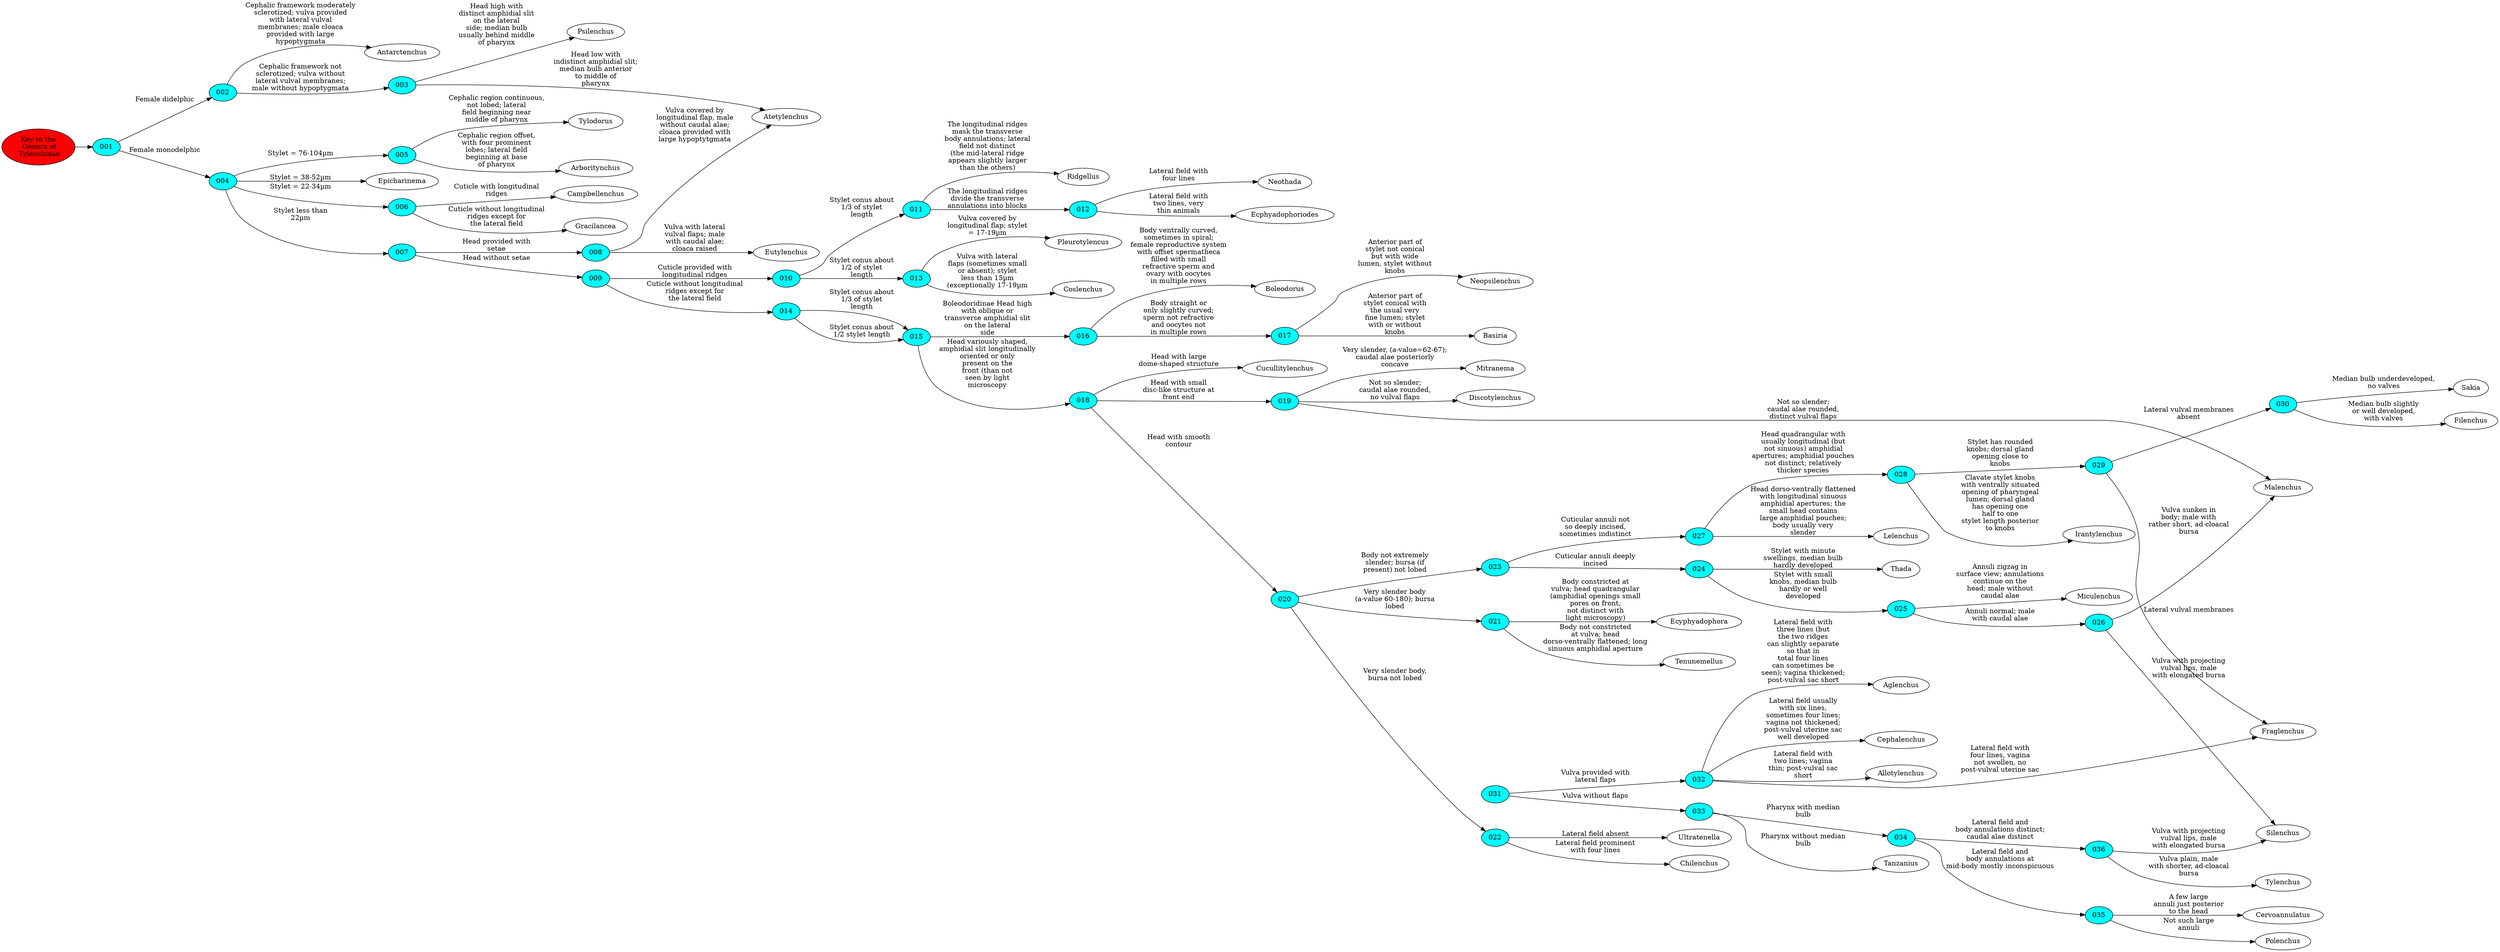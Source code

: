 // FOO
digraph "Nematoda Key" {
	graph [rankdir=LR]
	000 [label="Key to the
 Genera of
 Tylenchidae" fillcolor=red style=filled]
	000 -> 001 [label=""]
	001 [label=001 fillcolor=aqua style=filled]
	001 -> 002 [label="Female didelphic
"]
	001 -> 004 [label="Female monodelphic
"]
	002 [label=002 fillcolor=aqua style=filled]
	002 -> Antarctenchus [label="Cephalic framework moderately
sclerotized; vulva provided
with lateral vulval
membranes; male cloaca
provided with large
hypoptygmata
"]
	002 -> 003 [label="Cephalic framework not
sclerotized; vulva without
lateral vulval membranes;
male without hypoptygmata
"]
	003 [label=003 fillcolor=aqua style=filled]
	003 -> Psilenchus [label="Head high with
distinct amphidial slit
on the lateral
side; median bulb
usually behind middle
of pharynx
"]
	003 -> Atetylenchus [label="Head low with
indistinct amphidial slit;
median bulb anterior
to middle of
pharynx
"]
	004 [label=004 fillcolor=aqua style=filled]
	004 -> 005 [label="Stylet = 76-104µm
"]
	004 -> Epicharinema [label="Stylet = 38-52µm
"]
	004 -> 006 [label="Stylet = 22-34µm
"]
	004 -> 007 [label="Stylet less than
22µm
"]
	005 [label=005 fillcolor=aqua style=filled]
	005 -> Tylodorus [label="Cephalic region continuous,
not lobed; lateral
field beginning near
middle of pharynx
"]
	005 -> Arboritynchus [label="Cephalic region offset,
with four prominent
lobes; lateral field
beginning at base
of pharynx
"]
	006 [label=006 fillcolor=aqua style=filled]
	006 -> Campbellenchus [label="Cuticle with longitudinal
ridges
"]
	006 -> Gracilancea [label="Cuticle without longitudinal
ridges except for
the lateral field
"]
	007 [label=007 fillcolor=aqua style=filled]
	007 -> 008 [label="Head provided with
setae
"]
	007 -> 009 [label="Head without setae
"]
	008 [label=008 fillcolor=aqua style=filled]
	008 -> Atetylenchus [label="Vulva covered by
longitudinal flap, male
without caudal alae;
cloaca provided with
large hypoptytgmata
"]
	008 -> Eutylenchus [label="Vulva with lateral
vulval flaps; male
with caudal alae;
cloaca raised
"]
	009 [label=009 fillcolor=aqua style=filled]
	009 -> 010 [label="Cuticle provided with
longitudinal ridges
"]
	009 -> 014 [label="Cuticle without longitudinal
ridges except for
the lateral field
"]
	010 [label=010 fillcolor=aqua style=filled]
	010 -> 011 [label="Stylet conus about
1/3 of stylet
length
"]
	010 -> 013 [label="Stylet conus about
1/2 of stylet
length
"]
	011 [label=011 fillcolor=aqua style=filled]
	011 -> Ridgellus [label="The longitudinal ridges
mask the transverse
body annulations; lateral
field not distinct
(the mid-lateral ridge
appears slightly larger
than the others)
"]
	011 -> 012 [label="The longitudinal ridges
divide the transverse
annulations into blocks
"]
	012 [label=012 fillcolor=aqua style=filled]
	012 -> Neothada [label="Lateral field with
four lines
"]
	012 -> Ecphyadophoriodes [label="Lateral field with
two lines, very
thin animals
"]
	013 [label=013 fillcolor=aqua style=filled]
	013 -> Pleurotylencus [label="Vulva covered by
longitudinal flap; stylet
= 17-19µm
"]
	013 -> Coslenchus [label="Vulva with lateral
flaps (sometimes small
or absent); stylet
less than 15µm
(exceptionally 17-19µm
"]
	014 [label=014 fillcolor=aqua style=filled]
	014 -> 015 [label="Stylet conus about
1/3 of stylet
length
"]
	014 -> 015 [label="Stylet conus about
1/2 stylet length
"]
	015 [label=015 fillcolor=aqua style=filled]
	015 -> 016 [label="Boleodoridinae Head high
with oblique or
transverse amphidial slit
on the lateral
side
"]
	015 -> 018 [label="Head variously shaped,
amphidial slit longitudinally
oriented or only
present on the
front (than not
seen by light
microscopy
"]
	016 [label=016 fillcolor=aqua style=filled]
	016 -> Boleodorus [label="Body ventrally curved,
sometimes in spiral;
female reproductive system
with offset spermatheca
filled with small
refractive sperm and
ovary with oocytes
in multiple rows
"]
	016 -> 017 [label="Body straight or
only slightly curved;
sperm not refractive
and oocytes not
in multiple rows
"]
	017 [label=017 fillcolor=aqua style=filled]
	017 -> Neopsilenchus [label="Anterior part of
stylet not conical
but with wide
lumen, stylet without
knobs
"]
	017 -> Basiria [label="Anterior part of
stylet conical with
the usual very
fine lumen; stylet
with or without
knobs
"]
	018 [label=018 fillcolor=aqua style=filled]
	018 -> Cucullitylenchus [label="Head with large
dome-shaped structure
"]
	018 -> 019 [label="Head with small
disc-like structure at
front end
"]
	018 -> 020 [label="Head with smooth
contour
"]
	019 [label=019 fillcolor=aqua style=filled]
	019 -> Mitranema [label="Very slender, (a-value=62-67);
caudal alae posteriorly
concave
"]
	019 -> Discotylenchus [label="Not so slender;
caudal alae rounded,
no vulval flaps
"]
	019 -> Malenchus [label="Not so slender;
caudal alae rounded,
distinct vulval flaps
"]
	020 [label=020 fillcolor=aqua style=filled]
	020 -> 021 [label="Very slender body
(a-value 60-180); bursa
lobed
"]
	020 -> 022 [label="Very slender body,
bursa not lobed
"]
	020 -> 023 [label="Body not extremely
slender; bursa (if
present) not lobed
"]
	021 [label=021 fillcolor=aqua style=filled]
	021 -> Ecyphyadophora [label="Body constricted at
vulva; head quadrangular
(amphidial openings small
pores on front,
not distinct with
light microscopy)
"]
	021 -> Tenunemellus [label="Body not constricted
at vulva; head
dorso-ventrally flattened; long
sinuous amphidial aperture
"]
	022 [label=022 fillcolor=aqua style=filled]
	022 -> Ultratenella [label="Lateral field absent
"]
	022 -> Chilenchus [label="Lateral field prominent
with four lines
"]
	023 [label=023 fillcolor=aqua style=filled]
	023 -> 024 [label="Cuticular annuli deeply
incised
"]
	023 -> 027 [label="Cuticular annuli not
so deeply incised,
sometimes indistinct
"]
	024 [label=024 fillcolor=aqua style=filled]
	024 -> Thada [label="Stylet with minute
swellings, median bulb
hardly developed
"]
	024 -> 025 [label="Stylet with small
knobs, median bulb
hardly or well
developed
"]
	025 [label=025 fillcolor=aqua style=filled]
	025 -> Miculenchus [label="Annuli zigzag in
surface view; annulations
continue on the
head; male without
caudal alae
"]
	025 -> 026 [label="Annuli normal; male
with caudal alae
"]
	026 [label=026 fillcolor=aqua style=filled]
	026 -> Silenchus [label="Vulva with projecting
vulval lips, male
with elongated bursa
"]
	026 -> Malenchus [label="Vulva sunken in
body; male with
rather short, ad-cloacal
bursa
"]
	027 [label=027 fillcolor=aqua style=filled]
	027 -> Lelenchus [label="Head dorso-ventrally flattened
with longitudinal sinuous
amphidial apertures; the
small head contains
large amphidial pouches;
body usually very
slender
"]
	027 -> 028 [label="Head quadrangular with
usually longitudinal (but
not sinuous) amphidial
apertures; amphidial pouches
not distinct; relatively
thicker species
"]
	028 [label=028 fillcolor=aqua style=filled]
	028 -> Irantylenchus [label="Clavate stylet knobs
with ventrally situated
opening of pharyngeal
lumen; dorsal gland
has opening one
half to one
stylet length posterior
to knobs
"]
	028 -> 029 [label="Stylet has rounded
knobs; dorsal gland
opening close to
knobs
"]
	029 [label=029 fillcolor=aqua style=filled]
	029 -> Fraglenchus [label="Lateral vulval membranes
"]
	029 -> 030 [label="Lateral vulval membranes
absent
"]
	030 [label=030 fillcolor=aqua style=filled]
	030 -> Sakia [label="Median bulb underdeveloped,
no valves
"]
	030 -> Filenchus [label="Median bulb slightly
or well developed,
with valves
"]
	031 [label=031 fillcolor=aqua style=filled]
	031 -> 032 [label="Vulva provided with
lateral flaps
"]
	031 -> 033 [label="Vulva without flaps
"]
	032 [label=032 fillcolor=aqua style=filled]
	032 -> Allotylenchus [label="Lateral field with
two lines; vagina
thin; post-vulval sac
short
"]
	032 -> Aglenchus [label="Lateral field with
three lines (but
the two ridges
can slightly separate
so that in
total four lines
can sometimes be
seen); vagina thickened;
post-vulval sac short
"]
	032 -> Fraglenchus [label="Lateral field with
four lines, vagina
not swollen, no
post-vulval uterine sac
"]
	032 -> Cephalenchus [label="Lateral field usually
with six lines,
sometimes four lines;
vagina not thickened;
post-vulval uterine sac
well developed
"]
	033 [label=033 fillcolor=aqua style=filled]
	033 -> Tanzanius [label="Pharynx without median
bulb
"]
	033 -> 034 [label="Pharynx with median
bulb
"]
	034 [label=034 fillcolor=aqua style=filled]
	034 -> 035 [label="Lateral field and
body annulations at
mid-body mostly inconspicuous
"]
	034 -> 036 [label="Lateral field and
body annulations distinct;
caudal alae distinct
"]
	035 [label=035 fillcolor=aqua style=filled]
	035 -> Cervoannulatus [label="A few large
annuli just posterior
to the head
"]
	035 -> Polenchus [label="Not such large
annuli
"]
	036 [label=036 fillcolor=aqua style=filled]
	036 -> Silenchus [label="Vulva with projecting
vulval lips, male
with elongated bursa
"]
	036 -> Tylenchus [label="Vulva plain, male
with shorter, ad-cloacal
bursa
"]
}
